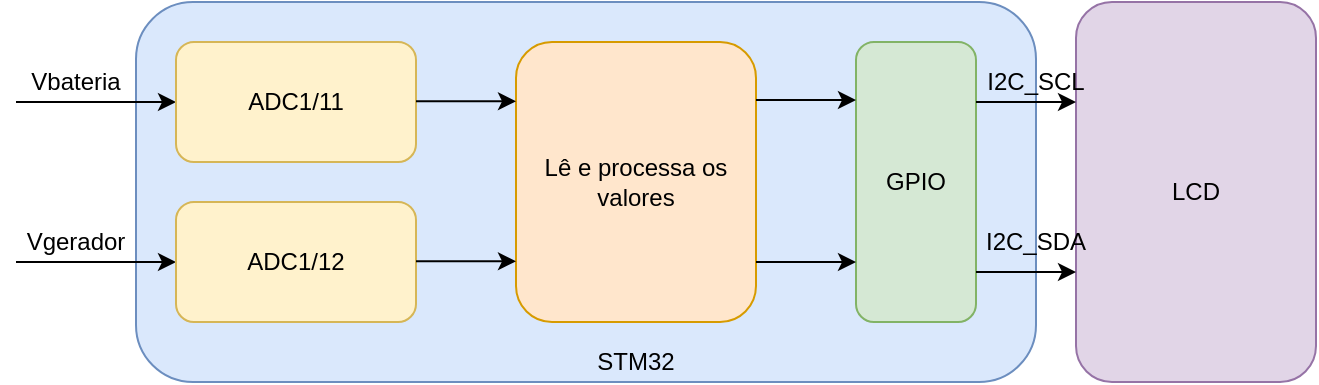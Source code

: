 <mxfile version="13.9.9" type="device"><diagram id="oqCm0qLgN3h-a1XjhrAP" name="Página-1"><mxGraphModel dx="1102" dy="822" grid="1" gridSize="10" guides="1" tooltips="1" connect="1" arrows="1" fold="1" page="1" pageScale="1" pageWidth="827" pageHeight="1169" math="0" shadow="0"><root><mxCell id="0"/><mxCell id="1" parent="0"/><mxCell id="0kX9s634i1fXRd-G-jQo-38" value="" style="rounded=1;whiteSpace=wrap;html=1;fillColor=#dae8fc;strokeColor=#6c8ebf;" parent="1" vertex="1"><mxGeometry x="149" y="50" width="450" height="190" as="geometry"/></mxCell><mxCell id="Ht1OVjhJW0NtHbJ7t0hU-15" value="LCD" style="rounded=1;whiteSpace=wrap;html=1;fillColor=#e1d5e7;strokeColor=#9673a6;" parent="1" vertex="1"><mxGeometry x="619" y="50" width="120" height="190" as="geometry"/></mxCell><mxCell id="Ht1OVjhJW0NtHbJ7t0hU-5" value="" style="endArrow=classic;html=1;" parent="1" edge="1"><mxGeometry width="50" height="50" relative="1" as="geometry"><mxPoint x="89" y="100" as="sourcePoint"/><mxPoint x="169" y="100" as="targetPoint"/></mxGeometry></mxCell><mxCell id="Ht1OVjhJW0NtHbJ7t0hU-6" value="" style="endArrow=classic;html=1;" parent="1" edge="1"><mxGeometry width="50" height="50" relative="1" as="geometry"><mxPoint x="89.0" y="180" as="sourcePoint"/><mxPoint x="169.0" y="180" as="targetPoint"/></mxGeometry></mxCell><mxCell id="Ht1OVjhJW0NtHbJ7t0hU-7" value="Vbateria" style="text;html=1;strokeColor=none;fillColor=none;align=center;verticalAlign=middle;whiteSpace=wrap;rounded=0;" parent="1" vertex="1"><mxGeometry x="99" y="80" width="40" height="20" as="geometry"/></mxCell><mxCell id="Ht1OVjhJW0NtHbJ7t0hU-8" value="Vgerador" style="text;html=1;strokeColor=none;fillColor=none;align=center;verticalAlign=middle;whiteSpace=wrap;rounded=0;" parent="1" vertex="1"><mxGeometry x="99" y="160" width="40" height="20" as="geometry"/></mxCell><mxCell id="0kX9s634i1fXRd-G-jQo-2" value="ADC1/11" style="rounded=1;whiteSpace=wrap;html=1;fillColor=#fff2cc;strokeColor=#d6b656;" parent="1" vertex="1"><mxGeometry x="169" y="70" width="120" height="60" as="geometry"/></mxCell><mxCell id="0kX9s634i1fXRd-G-jQo-3" value="ADC1/12" style="rounded=1;whiteSpace=wrap;html=1;fillColor=#fff2cc;strokeColor=#d6b656;" parent="1" vertex="1"><mxGeometry x="169" y="150" width="120" height="60" as="geometry"/></mxCell><mxCell id="0kX9s634i1fXRd-G-jQo-16" value="Lê e processa os valores" style="rounded=1;whiteSpace=wrap;html=1;fillColor=#ffe6cc;strokeColor=#d79b00;" parent="1" vertex="1"><mxGeometry x="339" y="70" width="120" height="140" as="geometry"/></mxCell><mxCell id="0kX9s634i1fXRd-G-jQo-17" value="" style="endArrow=classic;html=1;" parent="1" edge="1"><mxGeometry width="50" height="50" relative="1" as="geometry"><mxPoint x="289" y="179.66" as="sourcePoint"/><mxPoint x="339" y="179.66" as="targetPoint"/></mxGeometry></mxCell><mxCell id="0kX9s634i1fXRd-G-jQo-18" value="" style="endArrow=classic;html=1;" parent="1" edge="1"><mxGeometry width="50" height="50" relative="1" as="geometry"><mxPoint x="289" y="99.66" as="sourcePoint"/><mxPoint x="339" y="99.66" as="targetPoint"/></mxGeometry></mxCell><mxCell id="0kX9s634i1fXRd-G-jQo-19" value="GPIO" style="rounded=1;whiteSpace=wrap;html=1;fillColor=#d5e8d4;strokeColor=#82b366;" parent="1" vertex="1"><mxGeometry x="509" y="70" width="60" height="140" as="geometry"/></mxCell><mxCell id="0kX9s634i1fXRd-G-jQo-21" value="" style="endArrow=classic;html=1;" parent="1" edge="1"><mxGeometry width="50" height="50" relative="1" as="geometry"><mxPoint x="459" y="180.0" as="sourcePoint"/><mxPoint x="509" y="180.0" as="targetPoint"/></mxGeometry></mxCell><mxCell id="0kX9s634i1fXRd-G-jQo-39" value="STM32" style="text;html=1;strokeColor=none;fillColor=none;align=center;verticalAlign=middle;whiteSpace=wrap;rounded=0;" parent="1" vertex="1"><mxGeometry x="379" y="220" width="40" height="20" as="geometry"/></mxCell><mxCell id="8Jh4cDcIhb_iAx590AAz-2" value="" style="endArrow=classic;html=1;" edge="1" parent="1"><mxGeometry width="50" height="50" relative="1" as="geometry"><mxPoint x="459" y="99.0" as="sourcePoint"/><mxPoint x="509" y="99.0" as="targetPoint"/></mxGeometry></mxCell><mxCell id="8Jh4cDcIhb_iAx590AAz-3" value="" style="endArrow=classic;html=1;" edge="1" parent="1"><mxGeometry width="50" height="50" relative="1" as="geometry"><mxPoint x="569" y="185.0" as="sourcePoint"/><mxPoint x="619" y="185.0" as="targetPoint"/></mxGeometry></mxCell><mxCell id="8Jh4cDcIhb_iAx590AAz-4" value="" style="endArrow=classic;html=1;" edge="1" parent="1"><mxGeometry width="50" height="50" relative="1" as="geometry"><mxPoint x="569" y="100.0" as="sourcePoint"/><mxPoint x="619" y="100.0" as="targetPoint"/></mxGeometry></mxCell><mxCell id="8Jh4cDcIhb_iAx590AAz-5" value="I2C_SDA" style="text;html=1;strokeColor=none;fillColor=none;align=center;verticalAlign=middle;whiteSpace=wrap;rounded=0;" vertex="1" parent="1"><mxGeometry x="579" y="160" width="40" height="20" as="geometry"/></mxCell><mxCell id="8Jh4cDcIhb_iAx590AAz-7" value="I2C_SCL" style="text;html=1;strokeColor=none;fillColor=none;align=center;verticalAlign=middle;whiteSpace=wrap;rounded=0;" vertex="1" parent="1"><mxGeometry x="579" y="80" width="40" height="20" as="geometry"/></mxCell></root></mxGraphModel></diagram></mxfile>